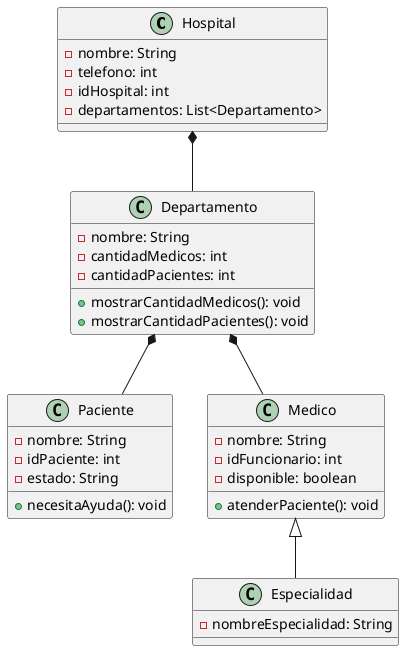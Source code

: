@startuml
class Hospital {
    - nombre: String
    - telefono: int
    - idHospital: int
    - departamentos: List<Departamento>
}

class Departamento {
    - nombre: String
    - cantidadMedicos: int
    - cantidadPacientes: int
    + mostrarCantidadMedicos(): void
    + mostrarCantidadPacientes(): void
}

class Paciente {
    - nombre: String
    - idPaciente: int
    - estado: String
    + necesitaAyuda(): void
}

class Medico {
    - nombre: String
    - idFuncionario: int
    - disponible: boolean
    + atenderPaciente(): void
}

class Especialidad {
    - nombreEspecialidad: String
}

Hospital *-- Departamento
Departamento *-- Medico
Departamento *-- Paciente
Medico <|-- Especialidad
@enduml
